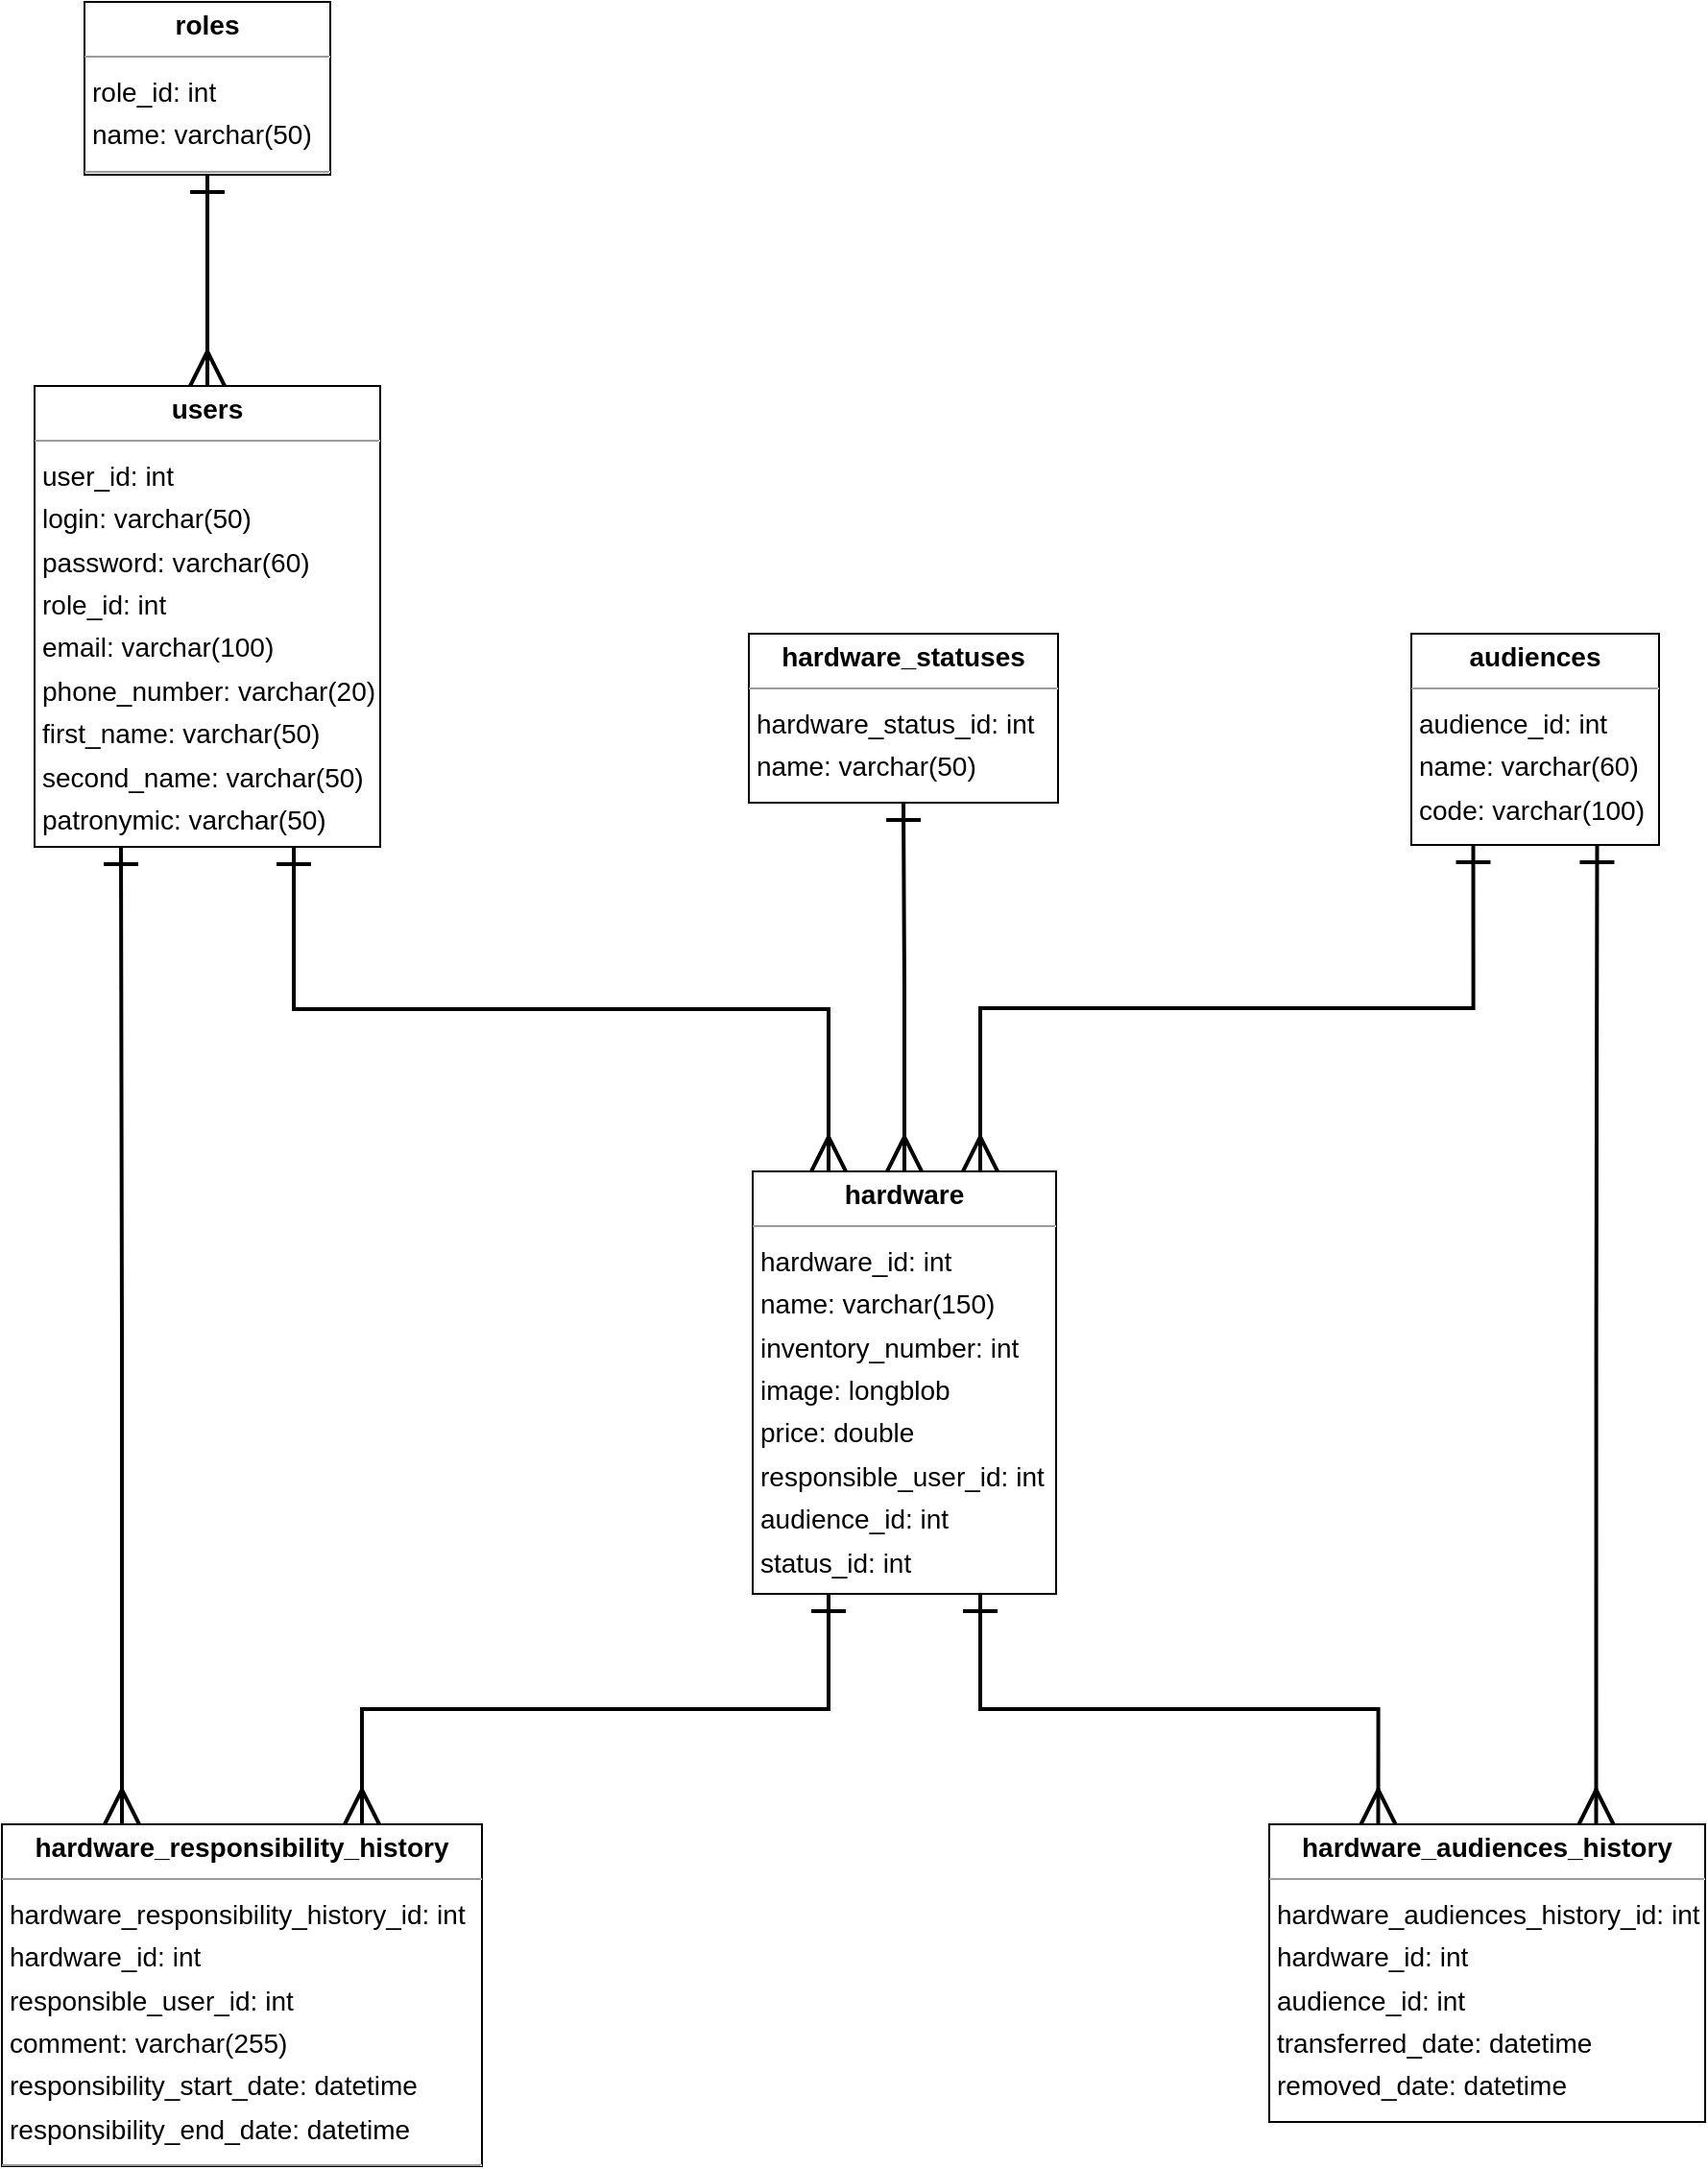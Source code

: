 <mxfile version="24.5.2" type="device">
  <diagram id="dwnndGciw55wA0xLxkr6" name="Page-1">
    <mxGraphModel dx="2234" dy="1182" grid="1" gridSize="10" guides="1" tooltips="1" connect="1" arrows="1" fold="1" page="0" pageScale="1" pageWidth="850" pageHeight="1100" background="none" math="0" shadow="0">
      <root>
        <mxCell id="0" />
        <mxCell id="1" parent="0" />
        <mxCell id="node3" value="&lt;p style=&quot;margin:0px;margin-top:4px;text-align:center;&quot;&gt;&lt;b&gt;audiences&lt;/b&gt;&lt;/p&gt;&lt;hr size=&quot;1&quot;&gt;&lt;p style=&quot;margin:0 0 0 4px;line-height:1.6;&quot;&gt; audience_id: int&lt;/p&gt;&lt;p style=&quot;margin:0 0 0 4px;line-height:1.6;&quot;&gt; &lt;/p&gt;&lt;p style=&quot;margin:0 0 0 4px;line-height:1.6;&quot;&gt;name: varchar(60)&lt;br&gt; code: varchar(100)&lt;/p&gt;&lt;hr size=&quot;1&quot;&gt;&lt;p style=&quot;margin:0 0 0 4px;line-height:1.6;&quot;&gt;&lt;br&gt;&lt;/p&gt;" style="verticalAlign=top;align=left;overflow=fill;fontSize=14;fontFamily=Helvetica;html=1;rounded=0;shadow=0;comic=0;labelBackgroundColor=none;strokeWidth=1;" parent="1" vertex="1">
          <mxGeometry x="14" y="-40" width="129" height="110" as="geometry" />
        </mxCell>
        <mxCell id="58Zbl0Vg-sCRl_7vR0rG-7" style="edgeStyle=orthogonalEdgeStyle;rounded=0;orthogonalLoop=1;jettySize=auto;html=1;exitX=0.5;exitY=0;exitDx=0;exitDy=0;entryX=0.5;entryY=1;entryDx=0;entryDy=0;strokeWidth=2;endArrow=ERone;endFill=0;endSize=15;startArrow=ERmany;startFill=0;targetPerimeterSpacing=0;sourcePerimeterSpacing=0;startSize=15;" parent="1" source="node0" target="node6" edge="1">
          <mxGeometry relative="1" as="geometry" />
        </mxCell>
        <mxCell id="58Zbl0Vg-sCRl_7vR0rG-15" style="edgeStyle=orthogonalEdgeStyle;rounded=0;orthogonalLoop=1;jettySize=auto;html=1;exitX=0.75;exitY=0;exitDx=0;exitDy=0;entryX=0.25;entryY=1;entryDx=0;entryDy=0;endArrow=ERone;endFill=0;startArrow=ERmany;startFill=0;endSize=15;startSize=15;strokeWidth=2;" parent="1" source="node0" target="node3" edge="1">
          <mxGeometry relative="1" as="geometry" />
        </mxCell>
        <mxCell id="58Zbl0Vg-sCRl_7vR0rG-16" style="edgeStyle=orthogonalEdgeStyle;rounded=0;orthogonalLoop=1;jettySize=auto;html=1;exitX=0.25;exitY=0;exitDx=0;exitDy=0;entryX=0.75;entryY=1;entryDx=0;entryDy=0;endArrow=ERone;endFill=0;startArrow=ERmany;startFill=0;endSize=15;startSize=15;strokeWidth=2;" parent="1" source="node0" target="node1" edge="1">
          <mxGeometry relative="1" as="geometry" />
        </mxCell>
        <mxCell id="node0" value="&lt;p style=&quot;margin:0px;margin-top:4px;text-align:center;&quot;&gt;&lt;b&gt;hardware&lt;/b&gt;&lt;/p&gt;&lt;hr size=&quot;1&quot;&gt;&lt;p style=&quot;margin:0 0 0 4px;line-height:1.6;&quot;&gt; hardware_id: int&lt;/p&gt;&lt;p style=&quot;margin:0 0 0 4px;line-height:1.6;&quot;&gt; &lt;/p&gt;&lt;p style=&quot;margin:0 0 0 4px;line-height:1.6;&quot;&gt;name: varchar(150)&lt;br&gt; inventory_number: int&lt;br&gt; image: longblob&lt;br&gt; price: double&lt;br&gt; responsible_user_id: int&lt;br&gt; audience_id: int&lt;br&gt; status_id: int&lt;/p&gt;&lt;hr size=&quot;1&quot;&gt;&lt;p style=&quot;margin:0 0 0 4px;line-height:1.6;&quot;&gt;&lt;br&gt;&lt;/p&gt;" style="verticalAlign=top;align=left;overflow=fill;fontSize=14;fontFamily=Helvetica;html=1;rounded=0;shadow=0;comic=0;labelBackgroundColor=none;strokeWidth=1;" parent="1" vertex="1">
          <mxGeometry x="-329" y="240" width="158" height="220" as="geometry" />
        </mxCell>
        <mxCell id="58Zbl0Vg-sCRl_7vR0rG-12" style="edgeStyle=orthogonalEdgeStyle;rounded=0;orthogonalLoop=1;jettySize=auto;html=1;exitX=0.25;exitY=0;exitDx=0;exitDy=0;entryX=0.75;entryY=1;entryDx=0;entryDy=0;endArrow=ERone;endFill=0;startArrow=ERmany;startFill=0;endSize=15;startSize=15;strokeWidth=2;" parent="1" source="node4" target="node0" edge="1">
          <mxGeometry relative="1" as="geometry" />
        </mxCell>
        <mxCell id="58Zbl0Vg-sCRl_7vR0rG-13" style="edgeStyle=orthogonalEdgeStyle;rounded=0;orthogonalLoop=1;jettySize=auto;html=1;exitX=0.75;exitY=0;exitDx=0;exitDy=0;entryX=0.75;entryY=1;entryDx=0;entryDy=0;endArrow=ERone;endFill=0;startArrow=ERmany;startFill=0;endSize=15;startSize=15;strokeWidth=2;" parent="1" source="node4" target="node3" edge="1">
          <mxGeometry relative="1" as="geometry" />
        </mxCell>
        <mxCell id="node4" value="&lt;p style=&quot;margin:0px;margin-top:4px;text-align:center;&quot;&gt;&lt;b&gt;hardware_audiences_history&lt;/b&gt;&lt;/p&gt;&lt;hr size=&quot;1&quot;&gt;&lt;p style=&quot;margin:0 0 0 4px;line-height:1.6;&quot;&gt; hardware_audiences_history_id: int&lt;/p&gt;&lt;p style=&quot;margin:0 0 0 4px;line-height:1.6;&quot;&gt; &lt;/p&gt;&lt;p style=&quot;margin:0 0 0 4px;line-height:1.6;&quot;&gt;hardware_id: int&lt;br&gt; audience_id: int&lt;br&gt; transferred_date: datetime&lt;br&gt; removed_date: datetime&lt;/p&gt;&lt;hr size=&quot;1&quot;&gt;&lt;p style=&quot;margin:0 0 0 4px;line-height:1.6;&quot;&gt;&lt;br&gt;&lt;/p&gt;" style="verticalAlign=top;align=left;overflow=fill;fontSize=14;fontFamily=Helvetica;html=1;rounded=0;shadow=0;comic=0;labelBackgroundColor=none;strokeWidth=1;" parent="1" vertex="1">
          <mxGeometry x="-60" y="580" width="227" height="155" as="geometry" />
        </mxCell>
        <mxCell id="58Zbl0Vg-sCRl_7vR0rG-10" style="edgeStyle=orthogonalEdgeStyle;rounded=0;orthogonalLoop=1;jettySize=auto;html=1;exitX=0.75;exitY=0;exitDx=0;exitDy=0;entryX=0.25;entryY=1;entryDx=0;entryDy=0;endArrow=ERone;endFill=0;startArrow=ERmany;startFill=0;endSize=15;startSize=15;strokeWidth=2;" parent="1" source="node2" target="node0" edge="1">
          <mxGeometry relative="1" as="geometry" />
        </mxCell>
        <mxCell id="58Zbl0Vg-sCRl_7vR0rG-14" style="edgeStyle=orthogonalEdgeStyle;rounded=0;orthogonalLoop=1;jettySize=auto;html=1;exitX=0.25;exitY=0;exitDx=0;exitDy=0;entryX=0.25;entryY=1;entryDx=0;entryDy=0;endArrow=ERone;endFill=0;startArrow=ERmany;startFill=0;endSize=15;startSize=15;strokeWidth=2;" parent="1" source="node2" target="node1" edge="1">
          <mxGeometry relative="1" as="geometry" />
        </mxCell>
        <mxCell id="node2" value="&lt;p style=&quot;margin:0px;margin-top:4px;text-align:center;&quot;&gt;&lt;b&gt;hardware_responsibility_history&lt;/b&gt;&lt;/p&gt;&lt;hr size=&quot;1&quot;&gt;&lt;p style=&quot;margin:0 0 0 4px;line-height:1.6;&quot;&gt; hardware_responsibility_history_id: int&lt;/p&gt;&lt;p style=&quot;margin:0 0 0 4px;line-height:1.6;&quot;&gt; &lt;/p&gt;&lt;p style=&quot;margin:0 0 0 4px;line-height:1.6;&quot;&gt;hardware_id: int&lt;br&gt; responsible_user_id: int&lt;br&gt; comment: varchar(255)&lt;br&gt; responsibility_start_date: datetime&lt;br&gt; responsibility_end_date: datetime&lt;/p&gt;&lt;hr size=&quot;1&quot;&gt;&lt;p style=&quot;margin:0 0 0 4px;line-height:1.6;&quot;&gt;&lt;br&gt;&lt;/p&gt;" style="verticalAlign=top;align=left;overflow=fill;fontSize=14;fontFamily=Helvetica;html=1;rounded=0;shadow=0;comic=0;labelBackgroundColor=none;strokeWidth=1;" parent="1" vertex="1">
          <mxGeometry x="-720" y="580" width="250" height="178" as="geometry" />
        </mxCell>
        <mxCell id="node6" value="&lt;p style=&quot;margin:0px;margin-top:4px;text-align:center;&quot;&gt;&lt;b&gt;hardware_statuses&lt;/b&gt;&lt;/p&gt;&lt;hr size=&quot;1&quot;&gt;&lt;p style=&quot;margin:0 0 0 4px;line-height:1.6;&quot;&gt; hardware_status_id: int&lt;/p&gt;&lt;p style=&quot;margin:0 0 0 4px;line-height:1.6;&quot;&gt; &lt;/p&gt;&lt;p style=&quot;margin:0 0 0 4px;line-height:1.6;&quot;&gt;name: varchar(50)&lt;/p&gt;&lt;hr size=&quot;1&quot;&gt;" style="verticalAlign=top;align=left;overflow=fill;fontSize=14;fontFamily=Helvetica;html=1;rounded=0;shadow=0;comic=0;labelBackgroundColor=none;strokeWidth=1;" parent="1" vertex="1">
          <mxGeometry x="-331" y="-40" width="161" height="88" as="geometry" />
        </mxCell>
        <mxCell id="node5" value="&lt;p style=&quot;margin:0px;margin-top:4px;text-align:center;&quot;&gt;&lt;b&gt;roles&lt;/b&gt;&lt;/p&gt;&lt;hr size=&quot;1&quot;&gt;&lt;p style=&quot;margin:0 0 0 4px;line-height:1.6;&quot;&gt; role_id: int&lt;/p&gt;&lt;p style=&quot;margin:0 0 0 4px;line-height:1.6;&quot;&gt; &lt;/p&gt;&lt;p style=&quot;margin:0 0 0 4px;line-height:1.6;&quot;&gt;name: varchar(50)&lt;/p&gt;&lt;hr size=&quot;1&quot;&gt;" style="verticalAlign=top;align=left;overflow=fill;fontSize=14;fontFamily=Helvetica;html=1;rounded=0;shadow=0;comic=0;labelBackgroundColor=none;strokeWidth=1;" parent="1" vertex="1">
          <mxGeometry x="-677" y="-369" width="128" height="90" as="geometry" />
        </mxCell>
        <mxCell id="58Zbl0Vg-sCRl_7vR0rG-8" style="edgeStyle=orthogonalEdgeStyle;rounded=0;orthogonalLoop=1;jettySize=auto;html=1;exitX=0.5;exitY=0;exitDx=0;exitDy=0;entryX=0.5;entryY=1;entryDx=0;entryDy=0;endArrow=ERone;endFill=0;startArrow=ERmany;startFill=0;endSize=15;startSize=15;strokeWidth=2;" parent="1" source="node1" target="node5" edge="1">
          <mxGeometry relative="1" as="geometry" />
        </mxCell>
        <mxCell id="node1" value="&lt;p style=&quot;margin:0px;margin-top:4px;text-align:center;&quot;&gt;&lt;b&gt;users&lt;/b&gt;&lt;/p&gt;&lt;hr size=&quot;1&quot;&gt;&lt;p style=&quot;margin:0 0 0 4px;line-height:1.6;&quot;&gt;user_id: int &lt;/p&gt;&lt;p style=&quot;margin:0 0 0 4px;line-height:1.6;&quot;&gt;login: varchar(50)&lt;br&gt; password: varchar(60)&lt;br&gt; role_id: int&lt;br&gt; email: varchar(100)&lt;br&gt; phone_number: varchar(20)&lt;br&gt; first_name: varchar(50)&lt;br&gt; second_name: varchar(50)&lt;br&gt; patronymic: varchar(50)&lt;/p&gt;&lt;hr size=&quot;1&quot;&gt;&lt;p style=&quot;margin:0 0 0 4px;line-height:1.6;&quot;&gt;&lt;br&gt;&lt;/p&gt;" style="verticalAlign=top;align=left;overflow=fill;fontSize=14;fontFamily=Helvetica;html=1;rounded=0;shadow=0;comic=0;labelBackgroundColor=none;strokeWidth=1;" parent="1" vertex="1">
          <mxGeometry x="-703" y="-169" width="180" height="240" as="geometry" />
        </mxCell>
      </root>
    </mxGraphModel>
  </diagram>
</mxfile>
